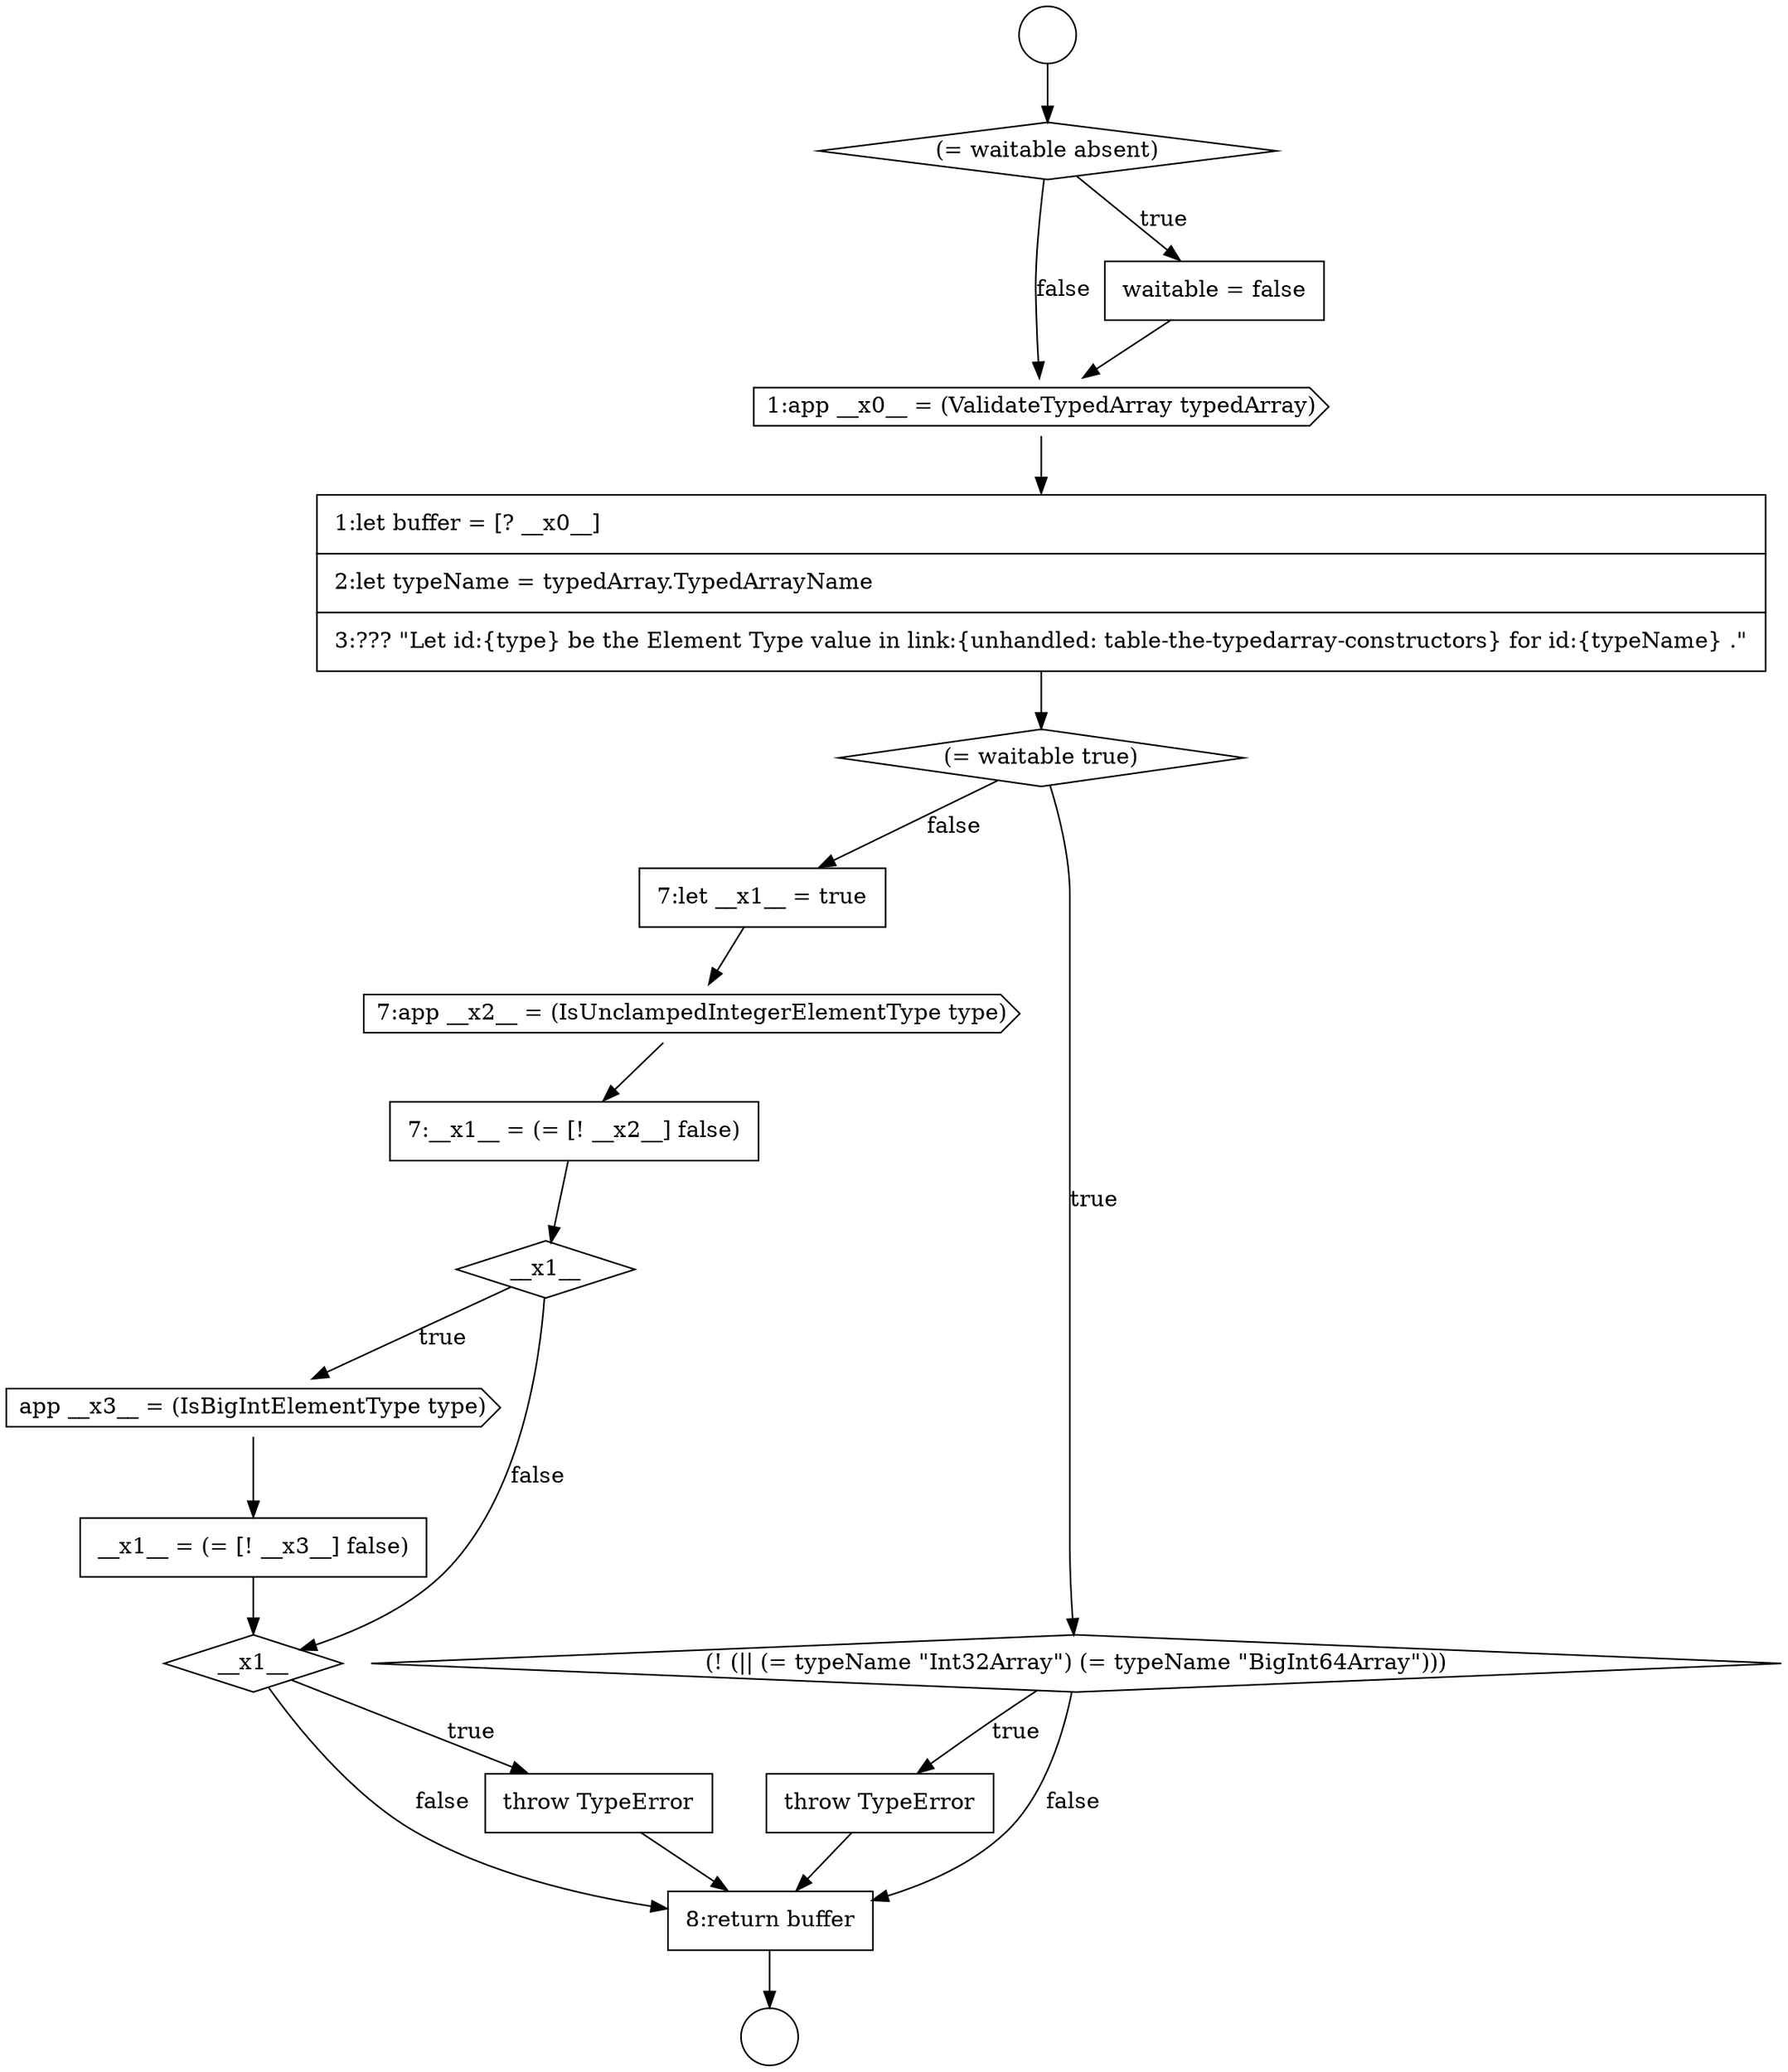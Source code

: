 digraph {
  node17875 [shape=none, margin=0, label=<<font color="black">
    <table border="0" cellborder="1" cellspacing="0" cellpadding="10">
      <tr><td align="left">throw TypeError</td></tr>
    </table>
  </font>> color="black" fillcolor="white" style=filled]
  node17871 [shape=cds, label=<<font color="black">1:app __x0__ = (ValidateTypedArray typedArray)</font>> color="black" fillcolor="white" style=filled]
  node17867 [shape=circle label=" " color="black" fillcolor="white" style=filled]
  node17884 [shape=none, margin=0, label=<<font color="black">
    <table border="0" cellborder="1" cellspacing="0" cellpadding="10">
      <tr><td align="left">8:return buffer</td></tr>
    </table>
  </font>> color="black" fillcolor="white" style=filled]
  node17879 [shape=diamond, label=<<font color="black">__x1__</font>> color="black" fillcolor="white" style=filled]
  node17876 [shape=none, margin=0, label=<<font color="black">
    <table border="0" cellborder="1" cellspacing="0" cellpadding="10">
      <tr><td align="left">7:let __x1__ = true</td></tr>
    </table>
  </font>> color="black" fillcolor="white" style=filled]
  node17870 [shape=none, margin=0, label=<<font color="black">
    <table border="0" cellborder="1" cellspacing="0" cellpadding="10">
      <tr><td align="left">waitable = false</td></tr>
    </table>
  </font>> color="black" fillcolor="white" style=filled]
  node17883 [shape=none, margin=0, label=<<font color="black">
    <table border="0" cellborder="1" cellspacing="0" cellpadding="10">
      <tr><td align="left">throw TypeError</td></tr>
    </table>
  </font>> color="black" fillcolor="white" style=filled]
  node17873 [shape=diamond, label=<<font color="black">(= waitable true)</font>> color="black" fillcolor="white" style=filled]
  node17880 [shape=cds, label=<<font color="black">app __x3__ = (IsBigIntElementType type)</font>> color="black" fillcolor="white" style=filled]
  node17882 [shape=diamond, label=<<font color="black">__x1__</font>> color="black" fillcolor="white" style=filled]
  node17869 [shape=diamond, label=<<font color="black">(= waitable absent)</font>> color="black" fillcolor="white" style=filled]
  node17874 [shape=diamond, label=<<font color="black">(! (|| (= typeName &quot;Int32Array&quot;) (= typeName &quot;BigInt64Array&quot;)))</font>> color="black" fillcolor="white" style=filled]
  node17877 [shape=cds, label=<<font color="black">7:app __x2__ = (IsUnclampedIntegerElementType type)</font>> color="black" fillcolor="white" style=filled]
  node17881 [shape=none, margin=0, label=<<font color="black">
    <table border="0" cellborder="1" cellspacing="0" cellpadding="10">
      <tr><td align="left">__x1__ = (= [! __x3__] false)</td></tr>
    </table>
  </font>> color="black" fillcolor="white" style=filled]
  node17872 [shape=none, margin=0, label=<<font color="black">
    <table border="0" cellborder="1" cellspacing="0" cellpadding="10">
      <tr><td align="left">1:let buffer = [? __x0__]</td></tr>
      <tr><td align="left">2:let typeName = typedArray.TypedArrayName</td></tr>
      <tr><td align="left">3:??? &quot;Let id:{type} be the Element Type value in link:{unhandled: table-the-typedarray-constructors} for id:{typeName} .&quot;</td></tr>
    </table>
  </font>> color="black" fillcolor="white" style=filled]
  node17868 [shape=circle label=" " color="black" fillcolor="white" style=filled]
  node17878 [shape=none, margin=0, label=<<font color="black">
    <table border="0" cellborder="1" cellspacing="0" cellpadding="10">
      <tr><td align="left">7:__x1__ = (= [! __x2__] false)</td></tr>
    </table>
  </font>> color="black" fillcolor="white" style=filled]
  node17879 -> node17880 [label=<<font color="black">true</font>> color="black"]
  node17879 -> node17882 [label=<<font color="black">false</font>> color="black"]
  node17877 -> node17878 [ color="black"]
  node17870 -> node17871 [ color="black"]
  node17880 -> node17881 [ color="black"]
  node17876 -> node17877 [ color="black"]
  node17881 -> node17882 [ color="black"]
  node17867 -> node17869 [ color="black"]
  node17875 -> node17884 [ color="black"]
  node17883 -> node17884 [ color="black"]
  node17871 -> node17872 [ color="black"]
  node17878 -> node17879 [ color="black"]
  node17872 -> node17873 [ color="black"]
  node17869 -> node17870 [label=<<font color="black">true</font>> color="black"]
  node17869 -> node17871 [label=<<font color="black">false</font>> color="black"]
  node17882 -> node17883 [label=<<font color="black">true</font>> color="black"]
  node17882 -> node17884 [label=<<font color="black">false</font>> color="black"]
  node17873 -> node17874 [label=<<font color="black">true</font>> color="black"]
  node17873 -> node17876 [label=<<font color="black">false</font>> color="black"]
  node17884 -> node17868 [ color="black"]
  node17874 -> node17875 [label=<<font color="black">true</font>> color="black"]
  node17874 -> node17884 [label=<<font color="black">false</font>> color="black"]
}
